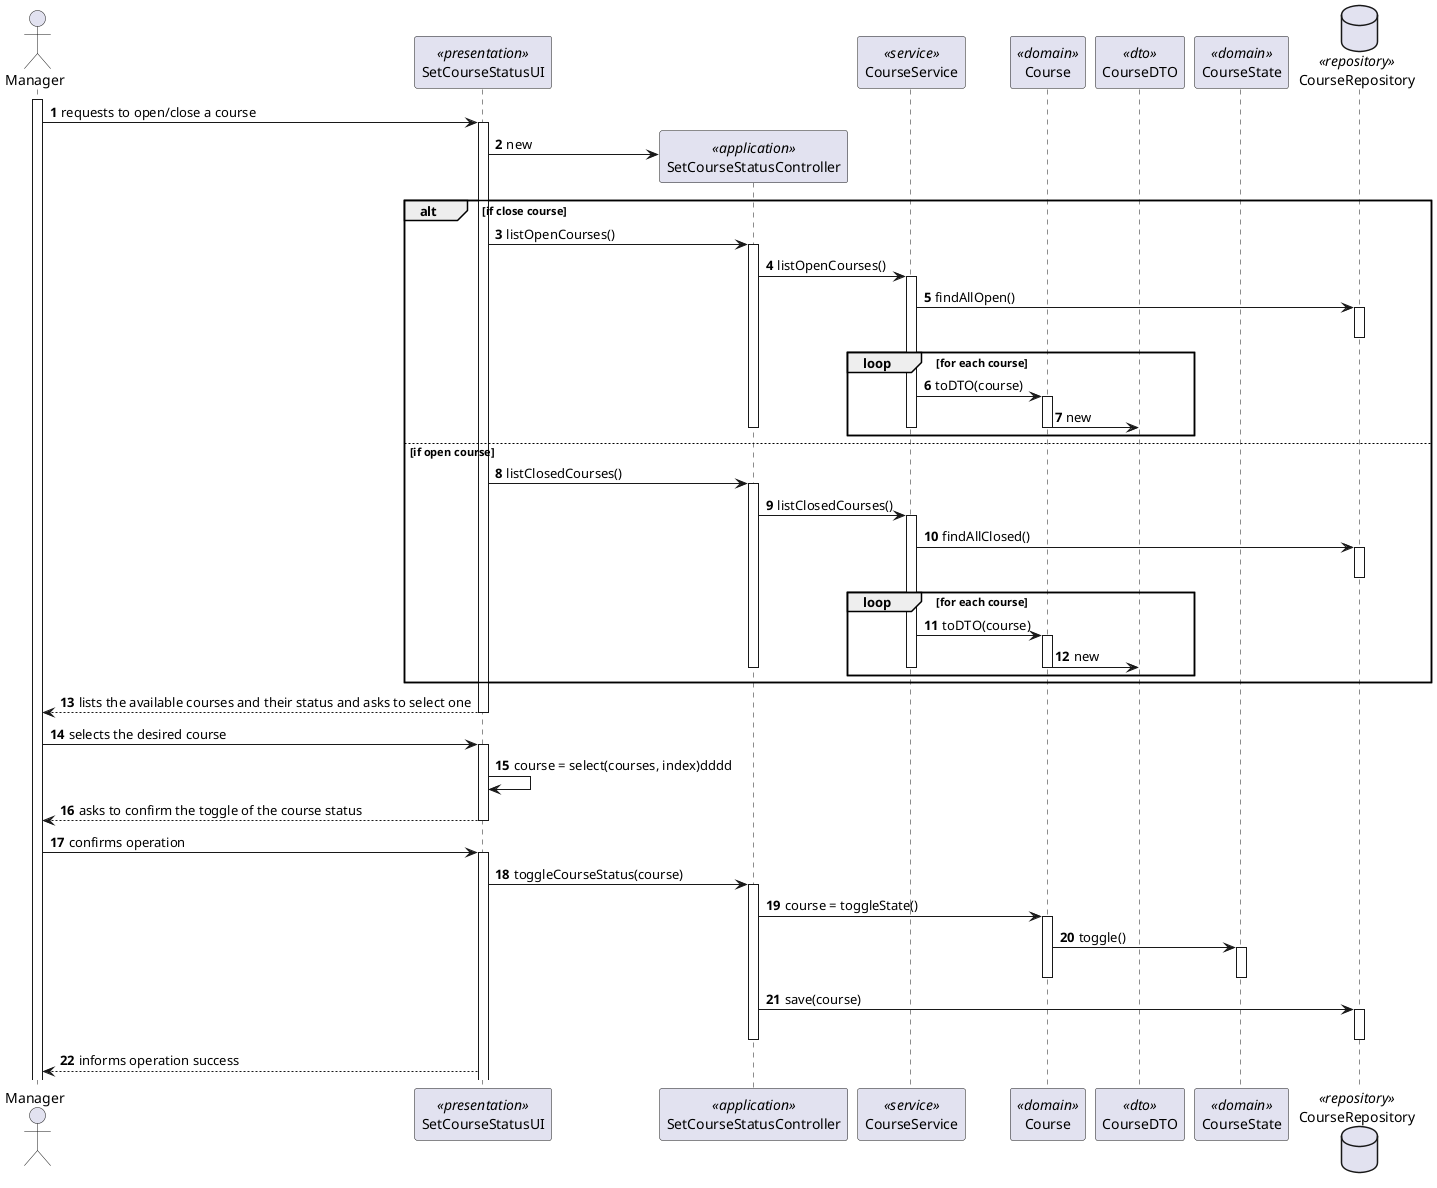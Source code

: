 @startuml US1004_SD
autonumber

actor "Manager" as M

participant "SetCourseStatusUI" as UI <<presentation>>
participant "SetCourseStatusController" as CTRL <<application>>
participant "CourseService" as SRV <<service>>
participant "Course" as Course <<domain>>
participant "CourseDTO" as DTO <<dto>>
participant "CourseState" as CourseState <<domain>>


database CourseRepository as REPO <<repository>>

activate M

M -> UI: requests to open/close a course

activate UI

UI -> CTRL**: new

alt if close course
  UI -> CTRL: listOpenCourses()
  activate CTRL
  CTRL -> SRV: listOpenCourses()
  activate SRV
  SRV -> REPO: findAllOpen()
    activate REPO
    deactivate REPO
  loop for each course
    SRV -> Course : toDTO(course)
    activate Course
    Course -> DTO : new
    deactivate SRV
    deactivate Course
    deactivate CTRL
  end loop
else if open course
  UI -> CTRL: listClosedCourses()
  activate CTRL
  CTRL -> SRV: listClosedCourses()
  activate SRV
  SRV -> REPO: findAllClosed()
  activate REPO
  deactivate REPO
  loop for each course
    SRV -> Course : toDTO(course)
    activate Course
    Course -> DTO : new
    deactivate SRV
    deactivate Course
    deactivate CTRL
  end loop
end

UI --> M: lists the available courses and their status and asks to select one

deactivate UI

M -> UI: selects the desired course

activate UI

UI -> UI: course = select(courses, index)dddd
UI --> M: asks to confirm the toggle of the course status

deactivate UI

M -> UI: confirms operation

activate UI

UI -> CTRL: toggleCourseStatus(course)

activate CTRL

CTRL -> Course: course = toggleState()

activate Course

Course -> CourseState: toggle()

activate CourseState
deactivate CourseState
deactivate Course

CTRL -> REPO: save(course)

activate REPO
deactivate REPO
deactivate CTRL

UI --> M: informs operation success

@enduml

